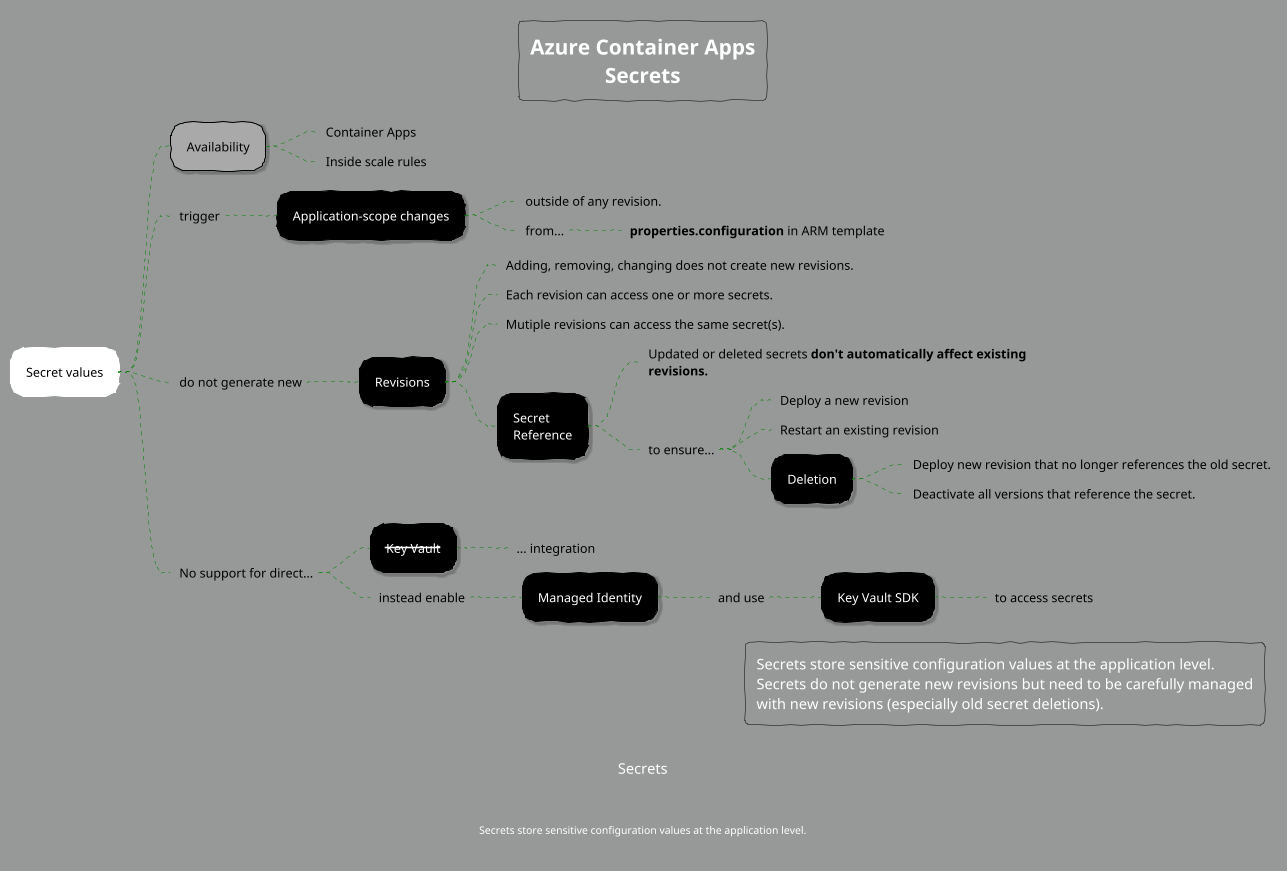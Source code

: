 @startmindmap "Azure Container Apps Secrets"
title Azure Container Apps\nSecrets

' Available themes: https://plantuml.com/theme
!theme sketchy

' skinparam backgroundColor #e8edec
skinparam backgroundColor #969998
' skinparam nodeWidth 200
' skinparam nodeHeight 30

<style>
    mindMapDiagram {
        .root {
            BackgroundColor darkblue
            LineColor black
            FontColor white
        }

        .blue {
            FontColor darkblue
        }

        node {
            FontColor white
            LineColor black
            BackgroundColor black
            Shadowing 2.0
            RoundCorner 25
        }
        :depth(0) {
            FontColor black
            LineColor white
            BackgroundColor white
            Shadowing 0.0
        }
        :depth(1) {
            FontColor black
            BackgroundColor darkgrey
            Shadowing 2.0
        }

        arrow {
            LineStyle 4
            LineThickness 0.5
            LineColor green
        }

        boxless {
            FontColor black
            Margin 10
            Padding 10
            MaximumWidth 400
        }
    }
</style>

caption Secrets
footer Secrets store sensitive configuration values at the application level.

+ Secret values

++ Availability
+++_ Container Apps
+++_ Inside scale rules

++_ trigger
+++ Application-scope changes
++++_ outside of any revision.
++++_ from...
+++++_ **properties.configuration** in ARM template

++_ do not generate new
+++ Revisions
++++_ Adding, removing, changing does not create new revisions.
++++_ Each revision can access one or more secrets.
++++_ Mutiple revisions can access the same secret(s).
++++ Secret\nReference
+++++_ Updated or deleted secrets **don't automatically affect existing revisions.**
+++++_ to ensure...
++++++_ Deploy a new revision
++++++_ Restart an existing revision
++++++ Deletion
+++++++_ Deploy new revision that no longer references the old secret.
+++++++_ Deactivate all versions that reference the secret.

++_ No support for direct...
+++ <s>Key Vault</s>
++++_ ... integration
+++_ instead enable
++++ Managed Identity
+++++_ and use
++++++ Key Vault SDK
+++++++_ to access secrets

legend right
Secrets store sensitive configuration values at the application level.
Secrets do not generate new revisions but need to be carefully managed
with new revisions (especially old secret deletions).
endlegend

@endmindmap

